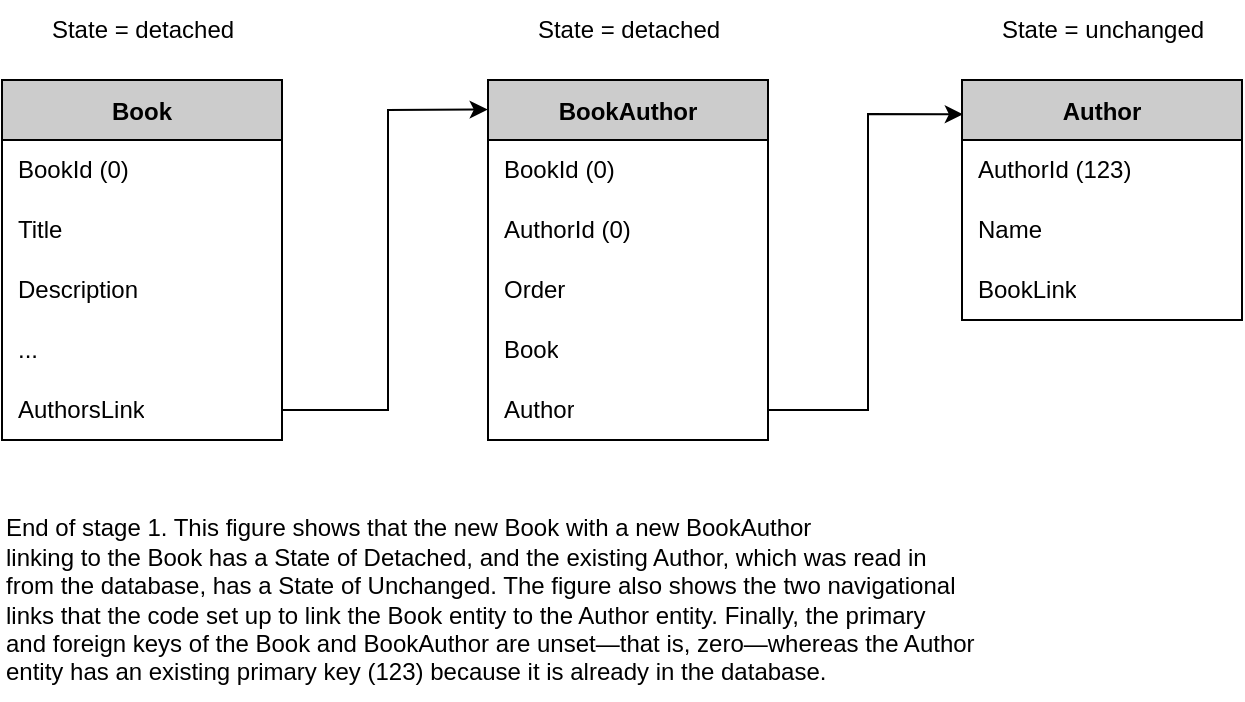 <mxfile version="20.7.4" type="device"><diagram id="ahAyE9eUKxN_0jiChCt0" name="Sayfa -1"><mxGraphModel dx="458" dy="829" grid="1" gridSize="10" guides="1" tooltips="1" connect="1" arrows="1" fold="1" page="1" pageScale="1" pageWidth="827" pageHeight="1169" math="0" shadow="0"><root><mxCell id="0"/><mxCell id="1" parent="0"/><mxCell id="9-SXp93QuLBtjhOWdjJd-1" value="Book" style="shape=table;startSize=30;container=1;collapsible=0;childLayout=tableLayout;fixedRows=1;rowLines=0;fontStyle=1;fillColor=#CCCCCC;" parent="1" vertex="1"><mxGeometry x="17" y="240" width="140" height="180" as="geometry"/></mxCell><mxCell id="9-SXp93QuLBtjhOWdjJd-2" value="" style="shape=tableRow;horizontal=0;startSize=0;swimlaneHead=0;swimlaneBody=0;top=0;left=0;bottom=0;right=0;collapsible=0;dropTarget=0;fillColor=none;points=[[0,0.5],[1,0.5]];portConstraint=eastwest;" parent="9-SXp93QuLBtjhOWdjJd-1" vertex="1"><mxGeometry y="30" width="140" height="30" as="geometry"/></mxCell><mxCell id="9-SXp93QuLBtjhOWdjJd-3" value="BookId (0)" style="shape=partialRectangle;connectable=0;fillColor=none;top=0;left=0;bottom=1;right=0;align=left;spacingLeft=6;overflow=hidden;strokeColor=none;perimeterSpacing=0;shadow=0;labelBorderColor=none;whiteSpace=wrap;html=1;labelBackgroundColor=none;fontStyle=0" parent="9-SXp93QuLBtjhOWdjJd-2" vertex="1"><mxGeometry width="140" height="30" as="geometry"><mxRectangle width="140" height="30" as="alternateBounds"/></mxGeometry></mxCell><mxCell id="9-SXp93QuLBtjhOWdjJd-4" style="shape=tableRow;horizontal=0;startSize=0;swimlaneHead=0;swimlaneBody=0;top=0;left=0;bottom=0;right=0;collapsible=0;dropTarget=0;fillColor=none;points=[[0,0.5],[1,0.5]];portConstraint=eastwest;" parent="9-SXp93QuLBtjhOWdjJd-1" vertex="1"><mxGeometry y="60" width="140" height="30" as="geometry"/></mxCell><mxCell id="9-SXp93QuLBtjhOWdjJd-5" value="Title" style="shape=partialRectangle;html=1;whiteSpace=wrap;connectable=0;fillColor=none;top=0;left=0;bottom=0;right=0;align=left;spacingLeft=6;overflow=hidden;" parent="9-SXp93QuLBtjhOWdjJd-4" vertex="1"><mxGeometry width="140" height="30" as="geometry"><mxRectangle width="140" height="30" as="alternateBounds"/></mxGeometry></mxCell><mxCell id="9-SXp93QuLBtjhOWdjJd-6" style="shape=tableRow;horizontal=0;startSize=0;swimlaneHead=0;swimlaneBody=0;top=0;left=0;bottom=0;right=0;collapsible=0;dropTarget=0;fillColor=none;points=[[0,0.5],[1,0.5]];portConstraint=eastwest;" parent="9-SXp93QuLBtjhOWdjJd-1" vertex="1"><mxGeometry y="90" width="140" height="30" as="geometry"/></mxCell><mxCell id="9-SXp93QuLBtjhOWdjJd-7" value="Description" style="shape=partialRectangle;html=1;whiteSpace=wrap;connectable=0;fillColor=none;top=0;left=0;bottom=0;right=0;align=left;spacingLeft=6;overflow=hidden;" parent="9-SXp93QuLBtjhOWdjJd-6" vertex="1"><mxGeometry width="140" height="30" as="geometry"><mxRectangle width="140" height="30" as="alternateBounds"/></mxGeometry></mxCell><mxCell id="9-SXp93QuLBtjhOWdjJd-8" style="shape=tableRow;horizontal=0;startSize=0;swimlaneHead=0;swimlaneBody=0;top=0;left=0;bottom=0;right=0;collapsible=0;dropTarget=0;fillColor=none;points=[[0,0.5],[1,0.5]];portConstraint=eastwest;" parent="9-SXp93QuLBtjhOWdjJd-1" vertex="1"><mxGeometry y="120" width="140" height="30" as="geometry"/></mxCell><mxCell id="9-SXp93QuLBtjhOWdjJd-9" value="..." style="shape=partialRectangle;html=1;whiteSpace=wrap;connectable=0;fillColor=none;top=0;left=0;bottom=0;right=0;align=left;spacingLeft=6;overflow=hidden;" parent="9-SXp93QuLBtjhOWdjJd-8" vertex="1"><mxGeometry width="140" height="30" as="geometry"><mxRectangle width="140" height="30" as="alternateBounds"/></mxGeometry></mxCell><mxCell id="9-SXp93QuLBtjhOWdjJd-10" style="shape=tableRow;horizontal=0;startSize=0;swimlaneHead=0;swimlaneBody=0;top=0;left=0;bottom=0;right=0;collapsible=0;dropTarget=0;fillColor=none;points=[[0,0.5],[1,0.5]];portConstraint=eastwest;" parent="9-SXp93QuLBtjhOWdjJd-1" vertex="1"><mxGeometry y="150" width="140" height="30" as="geometry"/></mxCell><mxCell id="9-SXp93QuLBtjhOWdjJd-11" value="AuthorsLink" style="shape=partialRectangle;html=1;whiteSpace=wrap;connectable=0;fillColor=none;top=0;left=0;bottom=0;right=0;align=left;spacingLeft=6;overflow=hidden;fontStyle=0" parent="9-SXp93QuLBtjhOWdjJd-10" vertex="1"><mxGeometry width="140" height="30" as="geometry"><mxRectangle width="140" height="30" as="alternateBounds"/></mxGeometry></mxCell><mxCell id="9-SXp93QuLBtjhOWdjJd-12" value="BookAuthor" style="shape=table;startSize=30;container=1;collapsible=0;childLayout=tableLayout;fixedRows=1;rowLines=0;fontStyle=1;fillColor=#CCCCCC;" parent="1" vertex="1"><mxGeometry x="260" y="240" width="140" height="180" as="geometry"/></mxCell><mxCell id="9-SXp93QuLBtjhOWdjJd-13" value="" style="shape=tableRow;horizontal=0;startSize=0;swimlaneHead=0;swimlaneBody=0;top=0;left=0;bottom=0;right=0;collapsible=0;dropTarget=0;fillColor=none;points=[[0,0.5],[1,0.5]];portConstraint=eastwest;" parent="9-SXp93QuLBtjhOWdjJd-12" vertex="1"><mxGeometry y="30" width="140" height="30" as="geometry"/></mxCell><mxCell id="9-SXp93QuLBtjhOWdjJd-14" value="BookId (0)" style="shape=partialRectangle;connectable=0;fillColor=none;top=0;left=0;bottom=1;right=0;align=left;spacingLeft=6;overflow=hidden;strokeColor=none;perimeterSpacing=0;shadow=0;labelBorderColor=none;whiteSpace=wrap;html=1;labelBackgroundColor=none;fontStyle=0" parent="9-SXp93QuLBtjhOWdjJd-13" vertex="1"><mxGeometry width="140" height="30" as="geometry"><mxRectangle width="140" height="30" as="alternateBounds"/></mxGeometry></mxCell><mxCell id="9-SXp93QuLBtjhOWdjJd-15" style="shape=tableRow;horizontal=0;startSize=0;swimlaneHead=0;swimlaneBody=0;top=0;left=0;bottom=0;right=0;collapsible=0;dropTarget=0;fillColor=none;points=[[0,0.5],[1,0.5]];portConstraint=eastwest;" parent="9-SXp93QuLBtjhOWdjJd-12" vertex="1"><mxGeometry y="60" width="140" height="30" as="geometry"/></mxCell><mxCell id="9-SXp93QuLBtjhOWdjJd-16" value="AuthorId (0)" style="shape=partialRectangle;html=1;whiteSpace=wrap;connectable=0;fillColor=none;top=0;left=0;bottom=0;right=0;align=left;spacingLeft=6;overflow=hidden;" parent="9-SXp93QuLBtjhOWdjJd-15" vertex="1"><mxGeometry width="140" height="30" as="geometry"><mxRectangle width="140" height="30" as="alternateBounds"/></mxGeometry></mxCell><mxCell id="9-SXp93QuLBtjhOWdjJd-17" style="shape=tableRow;horizontal=0;startSize=0;swimlaneHead=0;swimlaneBody=0;top=0;left=0;bottom=0;right=0;collapsible=0;dropTarget=0;fillColor=none;points=[[0,0.5],[1,0.5]];portConstraint=eastwest;" parent="9-SXp93QuLBtjhOWdjJd-12" vertex="1"><mxGeometry y="90" width="140" height="30" as="geometry"/></mxCell><mxCell id="9-SXp93QuLBtjhOWdjJd-18" value="Order" style="shape=partialRectangle;html=1;whiteSpace=wrap;connectable=0;fillColor=none;top=0;left=0;bottom=0;right=0;align=left;spacingLeft=6;overflow=hidden;" parent="9-SXp93QuLBtjhOWdjJd-17" vertex="1"><mxGeometry width="140" height="30" as="geometry"><mxRectangle width="140" height="30" as="alternateBounds"/></mxGeometry></mxCell><mxCell id="9-SXp93QuLBtjhOWdjJd-19" style="shape=tableRow;horizontal=0;startSize=0;swimlaneHead=0;swimlaneBody=0;top=0;left=0;bottom=0;right=0;collapsible=0;dropTarget=0;fillColor=none;points=[[0,0.5],[1,0.5]];portConstraint=eastwest;" parent="9-SXp93QuLBtjhOWdjJd-12" vertex="1"><mxGeometry y="120" width="140" height="30" as="geometry"/></mxCell><mxCell id="9-SXp93QuLBtjhOWdjJd-20" value="Book" style="shape=partialRectangle;html=1;whiteSpace=wrap;connectable=0;fillColor=none;top=0;left=0;bottom=0;right=0;align=left;spacingLeft=6;overflow=hidden;" parent="9-SXp93QuLBtjhOWdjJd-19" vertex="1"><mxGeometry width="140" height="30" as="geometry"><mxRectangle width="140" height="30" as="alternateBounds"/></mxGeometry></mxCell><mxCell id="9-SXp93QuLBtjhOWdjJd-21" style="shape=tableRow;horizontal=0;startSize=0;swimlaneHead=0;swimlaneBody=0;top=0;left=0;bottom=0;right=0;collapsible=0;dropTarget=0;fillColor=none;points=[[0,0.5],[1,0.5]];portConstraint=eastwest;" parent="9-SXp93QuLBtjhOWdjJd-12" vertex="1"><mxGeometry y="150" width="140" height="30" as="geometry"/></mxCell><mxCell id="9-SXp93QuLBtjhOWdjJd-22" value="Author" style="shape=partialRectangle;html=1;whiteSpace=wrap;connectable=0;fillColor=none;top=0;left=0;bottom=0;right=0;align=left;spacingLeft=6;overflow=hidden;fontStyle=0" parent="9-SXp93QuLBtjhOWdjJd-21" vertex="1"><mxGeometry width="140" height="30" as="geometry"><mxRectangle width="140" height="30" as="alternateBounds"/></mxGeometry></mxCell><mxCell id="9-SXp93QuLBtjhOWdjJd-23" value="Author" style="shape=table;startSize=30;container=1;collapsible=0;childLayout=tableLayout;fixedRows=1;rowLines=0;fontStyle=1;fillColor=#CCCCCC;" parent="1" vertex="1"><mxGeometry x="497" y="240" width="140" height="120" as="geometry"/></mxCell><mxCell id="9-SXp93QuLBtjhOWdjJd-26" style="shape=tableRow;horizontal=0;startSize=0;swimlaneHead=0;swimlaneBody=0;top=0;left=0;bottom=0;right=0;collapsible=0;dropTarget=0;fillColor=none;points=[[0,0.5],[1,0.5]];portConstraint=eastwest;" parent="9-SXp93QuLBtjhOWdjJd-23" vertex="1"><mxGeometry y="30" width="140" height="30" as="geometry"/></mxCell><mxCell id="9-SXp93QuLBtjhOWdjJd-27" value="AuthorId (123)" style="shape=partialRectangle;html=1;whiteSpace=wrap;connectable=0;fillColor=none;top=0;left=0;bottom=0;right=0;align=left;spacingLeft=6;overflow=hidden;" parent="9-SXp93QuLBtjhOWdjJd-26" vertex="1"><mxGeometry width="140" height="30" as="geometry"><mxRectangle width="140" height="30" as="alternateBounds"/></mxGeometry></mxCell><mxCell id="9-SXp93QuLBtjhOWdjJd-28" style="shape=tableRow;horizontal=0;startSize=0;swimlaneHead=0;swimlaneBody=0;top=0;left=0;bottom=0;right=0;collapsible=0;dropTarget=0;fillColor=none;points=[[0,0.5],[1,0.5]];portConstraint=eastwest;" parent="9-SXp93QuLBtjhOWdjJd-23" vertex="1"><mxGeometry y="60" width="140" height="30" as="geometry"/></mxCell><mxCell id="9-SXp93QuLBtjhOWdjJd-29" value="Name" style="shape=partialRectangle;html=1;whiteSpace=wrap;connectable=0;fillColor=none;top=0;left=0;bottom=0;right=0;align=left;spacingLeft=6;overflow=hidden;" parent="9-SXp93QuLBtjhOWdjJd-28" vertex="1"><mxGeometry width="140" height="30" as="geometry"><mxRectangle width="140" height="30" as="alternateBounds"/></mxGeometry></mxCell><mxCell id="9-SXp93QuLBtjhOWdjJd-30" style="shape=tableRow;horizontal=0;startSize=0;swimlaneHead=0;swimlaneBody=0;top=0;left=0;bottom=0;right=0;collapsible=0;dropTarget=0;fillColor=none;points=[[0,0.5],[1,0.5]];portConstraint=eastwest;" parent="9-SXp93QuLBtjhOWdjJd-23" vertex="1"><mxGeometry y="90" width="140" height="30" as="geometry"/></mxCell><mxCell id="9-SXp93QuLBtjhOWdjJd-31" value="BookLink" style="shape=partialRectangle;html=1;whiteSpace=wrap;connectable=0;fillColor=none;top=0;left=0;bottom=0;right=0;align=left;spacingLeft=6;overflow=hidden;" parent="9-SXp93QuLBtjhOWdjJd-30" vertex="1"><mxGeometry width="140" height="30" as="geometry"><mxRectangle width="140" height="30" as="alternateBounds"/></mxGeometry></mxCell><mxCell id="9-SXp93QuLBtjhOWdjJd-34" value="State = detached" style="text;html=1;align=center;verticalAlign=middle;resizable=0;points=[];autosize=1;strokeColor=none;fillColor=none;" parent="1" vertex="1"><mxGeometry x="32" y="200" width="110" height="30" as="geometry"/></mxCell><mxCell id="9-SXp93QuLBtjhOWdjJd-35" value="State = detached" style="text;html=1;align=center;verticalAlign=middle;resizable=0;points=[];autosize=1;strokeColor=none;fillColor=none;" parent="1" vertex="1"><mxGeometry x="275" y="200" width="110" height="30" as="geometry"/></mxCell><mxCell id="9-SXp93QuLBtjhOWdjJd-36" value="State = unchanged" style="text;html=1;align=center;verticalAlign=middle;resizable=0;points=[];autosize=1;strokeColor=none;fillColor=none;" parent="1" vertex="1"><mxGeometry x="507" y="200" width="120" height="30" as="geometry"/></mxCell><mxCell id="9-SXp93QuLBtjhOWdjJd-37" value="" style="endArrow=classic;html=1;rounded=0;exitX=1;exitY=0.5;exitDx=0;exitDy=0;entryX=-0.001;entryY=0.082;entryDx=0;entryDy=0;entryPerimeter=0;" parent="1" source="9-SXp93QuLBtjhOWdjJd-10" target="9-SXp93QuLBtjhOWdjJd-12" edge="1"><mxGeometry width="50" height="50" relative="1" as="geometry"><mxPoint x="140" y="520" as="sourcePoint"/><mxPoint x="190" y="470" as="targetPoint"/><Array as="points"><mxPoint x="210" y="405"/><mxPoint x="210" y="255"/></Array></mxGeometry></mxCell><mxCell id="9-SXp93QuLBtjhOWdjJd-38" value="" style="endArrow=classic;html=1;rounded=0;exitX=1;exitY=0.5;exitDx=0;exitDy=0;entryX=0.003;entryY=0.143;entryDx=0;entryDy=0;entryPerimeter=0;" parent="1" source="9-SXp93QuLBtjhOWdjJd-21" target="9-SXp93QuLBtjhOWdjJd-23" edge="1"><mxGeometry width="50" height="50" relative="1" as="geometry"><mxPoint x="167.0" y="415.0" as="sourcePoint"/><mxPoint x="269.86" y="264.76" as="targetPoint"/><Array as="points"><mxPoint x="450" y="405"/><mxPoint x="450" y="257"/></Array></mxGeometry></mxCell><mxCell id="9-SXp93QuLBtjhOWdjJd-39" value="&lt;div&gt;End of stage 1. This figure shows that the new Book with a new BookAuthor&lt;/div&gt;&lt;div&gt;linking to the Book has a State of Detached, and the existing Author, which was read in&lt;/div&gt;&lt;div&gt;from the database, has a State of Unchanged. The figure also shows the two navigational&lt;/div&gt;&lt;div&gt;links that the code set up to link the Book entity to the Author entity. Finally, the primary&lt;/div&gt;&lt;div&gt;and foreign keys of the Book and BookAuthor are unset—that is, zero—whereas the Author&lt;/div&gt;&lt;div&gt;entity has an existing primary key (123) because it is already in the database.&lt;/div&gt;" style="text;html=1;align=left;verticalAlign=middle;resizable=0;points=[];autosize=1;strokeColor=none;fillColor=none;" parent="1" vertex="1"><mxGeometry x="17" y="450" width="510" height="100" as="geometry"/></mxCell></root></mxGraphModel></diagram></mxfile>